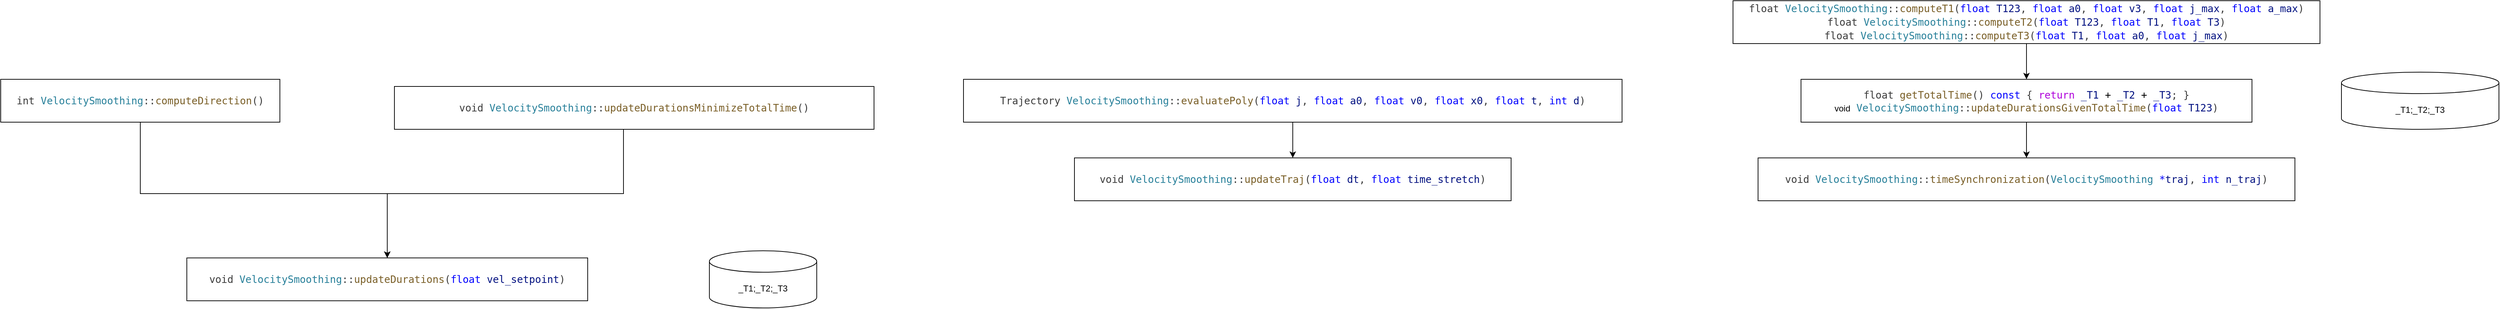 <mxfile version="21.1.5" type="github">
  <diagram id="C5RBs43oDa-KdzZeNtuy" name="Page-1">
    <mxGraphModel dx="6372" dy="2046" grid="1" gridSize="10" guides="1" tooltips="1" connect="1" arrows="1" fold="1" page="1" pageScale="1" pageWidth="827" pageHeight="1169" math="0" shadow="0">
      <root>
        <mxCell id="WIyWlLk6GJQsqaUBKTNV-0" />
        <mxCell id="WIyWlLk6GJQsqaUBKTNV-1" parent="WIyWlLk6GJQsqaUBKTNV-0" />
        <mxCell id="zLF4Rb-D75C30-sHsNMi-0" value="&lt;div style=&quot;color: rgb(59, 59, 59); background-color: rgb(255, 255, 255); font-family: &amp;quot;Droid Sans Mono&amp;quot;, &amp;quot;monospace&amp;quot;, monospace; font-size: 14px; line-height: 19px;&quot;&gt;&lt;div style=&quot;line-height: 19px;&quot;&gt;void &lt;span style=&quot;color: #267f99;&quot;&gt;VelocitySmoothing&lt;/span&gt;::&lt;span style=&quot;color: #795e26;&quot;&gt;updateTraj&lt;/span&gt;(&lt;span style=&quot;color: #0000ff;&quot;&gt;float&lt;/span&gt; &lt;span style=&quot;color: #001080;&quot;&gt;dt&lt;/span&gt;, &lt;span style=&quot;color: #0000ff;&quot;&gt;float&lt;/span&gt; &lt;span style=&quot;color: #001080;&quot;&gt;time_stretch&lt;/span&gt;)&lt;/div&gt;&lt;/div&gt;" style="rounded=0;whiteSpace=wrap;html=1;" vertex="1" parent="WIyWlLk6GJQsqaUBKTNV-1">
          <mxGeometry x="-450" y="600" width="610" height="60" as="geometry" />
        </mxCell>
        <mxCell id="zLF4Rb-D75C30-sHsNMi-8" value="" style="edgeStyle=orthogonalEdgeStyle;rounded=0;orthogonalLoop=1;jettySize=auto;html=1;" edge="1" parent="WIyWlLk6GJQsqaUBKTNV-1" source="zLF4Rb-D75C30-sHsNMi-1" target="zLF4Rb-D75C30-sHsNMi-0">
          <mxGeometry relative="1" as="geometry" />
        </mxCell>
        <mxCell id="zLF4Rb-D75C30-sHsNMi-1" value="&lt;div style=&quot;color: rgb(59, 59, 59); background-color: rgb(255, 255, 255); font-family: &amp;quot;Droid Sans Mono&amp;quot;, &amp;quot;monospace&amp;quot;, monospace; font-size: 14px; line-height: 19px;&quot;&gt;&lt;div style=&quot;line-height: 19px;&quot;&gt;Trajectory &lt;span style=&quot;color: #267f99;&quot;&gt;VelocitySmoothing&lt;/span&gt;::&lt;span style=&quot;color: #795e26;&quot;&gt;evaluatePoly&lt;/span&gt;(&lt;span style=&quot;color: #0000ff;&quot;&gt;float&lt;/span&gt; &lt;span style=&quot;color: #001080;&quot;&gt;j&lt;/span&gt;, &lt;span style=&quot;color: #0000ff;&quot;&gt;float&lt;/span&gt; &lt;span style=&quot;color: #001080;&quot;&gt;a0&lt;/span&gt;, &lt;span style=&quot;color: #0000ff;&quot;&gt;float&lt;/span&gt; &lt;span style=&quot;color: #001080;&quot;&gt;v0&lt;/span&gt;, &lt;span style=&quot;color: #0000ff;&quot;&gt;float&lt;/span&gt; &lt;span style=&quot;color: #001080;&quot;&gt;x0&lt;/span&gt;, &lt;span style=&quot;color: #0000ff;&quot;&gt;float&lt;/span&gt; &lt;span style=&quot;color: #001080;&quot;&gt;t&lt;/span&gt;, &lt;span style=&quot;color: #0000ff;&quot;&gt;int&lt;/span&gt; &lt;span style=&quot;color: #001080;&quot;&gt;d&lt;/span&gt;)&lt;/div&gt;&lt;/div&gt;" style="rounded=0;whiteSpace=wrap;html=1;" vertex="1" parent="WIyWlLk6GJQsqaUBKTNV-1">
          <mxGeometry x="-605" y="490" width="920" height="60" as="geometry" />
        </mxCell>
        <mxCell id="zLF4Rb-D75C30-sHsNMi-2" value="&lt;div style=&quot;color: rgb(59, 59, 59); background-color: rgb(255, 255, 255); font-family: &amp;quot;Droid Sans Mono&amp;quot;, &amp;quot;monospace&amp;quot;, monospace; font-size: 14px; line-height: 19px;&quot;&gt;void &lt;span style=&quot;color: #267f99;&quot;&gt;VelocitySmoothing&lt;/span&gt;::&lt;span style=&quot;color: #795e26;&quot;&gt;timeSynchronization&lt;/span&gt;(&lt;span style=&quot;color: #267f99;&quot;&gt;VelocitySmoothing&lt;/span&gt; &lt;span style=&quot;color: #0000ff;&quot;&gt;*&lt;/span&gt;&lt;span style=&quot;color: #001080;&quot;&gt;traj&lt;/span&gt;, &lt;span style=&quot;color: #0000ff;&quot;&gt;int&lt;/span&gt; &lt;span style=&quot;color: #001080;&quot;&gt;n_traj&lt;/span&gt;)&lt;/div&gt;" style="rounded=0;whiteSpace=wrap;html=1;" vertex="1" parent="WIyWlLk6GJQsqaUBKTNV-1">
          <mxGeometry x="505" y="600" width="750" height="60" as="geometry" />
        </mxCell>
        <mxCell id="zLF4Rb-D75C30-sHsNMi-5" value="" style="edgeStyle=orthogonalEdgeStyle;rounded=0;orthogonalLoop=1;jettySize=auto;html=1;" edge="1" parent="WIyWlLk6GJQsqaUBKTNV-1" source="zLF4Rb-D75C30-sHsNMi-4" target="zLF4Rb-D75C30-sHsNMi-2">
          <mxGeometry relative="1" as="geometry" />
        </mxCell>
        <mxCell id="zLF4Rb-D75C30-sHsNMi-4" value="&lt;div style=&quot;color: rgb(59, 59, 59); background-color: rgb(255, 255, 255); font-family: &amp;quot;Droid Sans Mono&amp;quot;, &amp;quot;monospace&amp;quot;, monospace; font-size: 14px; line-height: 19px;&quot;&gt;float &lt;span style=&quot;color: #795e26;&quot;&gt;getTotalTime&lt;/span&gt;() &lt;span style=&quot;color: #0000ff;&quot;&gt;const&lt;/span&gt; { &lt;span style=&quot;color: #af00db;&quot;&gt;return&lt;/span&gt; &lt;span style=&quot;color: #001080;&quot;&gt;_T1&lt;/span&gt; &lt;span style=&quot;color: #000000;&quot;&gt;+&lt;/span&gt; &lt;span style=&quot;color: #001080;&quot;&gt;_T2&lt;/span&gt; &lt;span style=&quot;color: #000000;&quot;&gt;+&lt;/span&gt; &lt;span style=&quot;color: #001080;&quot;&gt;_T3&lt;/span&gt;; }&lt;/div&gt;void&lt;span style=&quot;border-color: var(--border-color); --tw-border-spacing-x:0; --tw-border-spacing-y:0; --tw-translate-x:0; --tw-translate-y:0; --tw-rotate:0; --tw-skew-x:0; --tw-skew-y:0; --tw-scale-x:1; --tw-scale-y:1; --tw-scroll-snap-strictness:proximity; --tw-ring-offset-width:0px; --tw-ring-offset-color:#fff; --tw-ring-color:rgba(59,130,246,0.5); --tw-ring-offset-shadow:0 0 transparent; --tw-ring-shadow:0 0 transparent; --tw-shadow:0 0 transparent; --tw-shadow-colored:0 0 transparent; color: rgb(59, 59, 59); font-family: &amp;quot;Droid Sans Mono&amp;quot;, &amp;quot;monospace&amp;quot;, monospace; font-size: 14px; text-align: left; background-color: rgb(255, 255, 255);&quot;&gt;&amp;nbsp;&lt;/span&gt;&lt;span style=&quot;border-color: var(--border-color); --tw-border-spacing-x:0; --tw-border-spacing-y:0; --tw-translate-x:0; --tw-translate-y:0; --tw-rotate:0; --tw-skew-x:0; --tw-skew-y:0; --tw-scale-x:1; --tw-scale-y:1; --tw-scroll-snap-strictness:proximity; --tw-ring-offset-width:0px; --tw-ring-offset-color:#fff; --tw-ring-color:rgba(59,130,246,0.5); --tw-ring-offset-shadow:0 0 transparent; --tw-ring-shadow:0 0 transparent; --tw-shadow:0 0 transparent; --tw-shadow-colored:0 0 transparent; font-family: &amp;quot;Droid Sans Mono&amp;quot;, &amp;quot;monospace&amp;quot;, monospace; font-size: 14px; text-align: left; background-color: rgb(255, 255, 255); color: rgb(38, 127, 153);&quot;&gt;VelocitySmoothing&lt;/span&gt;&lt;span style=&quot;border-color: var(--border-color); --tw-border-spacing-x:0; --tw-border-spacing-y:0; --tw-translate-x:0; --tw-translate-y:0; --tw-rotate:0; --tw-skew-x:0; --tw-skew-y:0; --tw-scale-x:1; --tw-scale-y:1; --tw-scroll-snap-strictness:proximity; --tw-ring-offset-width:0px; --tw-ring-offset-color:#fff; --tw-ring-color:rgba(59,130,246,0.5); --tw-ring-offset-shadow:0 0 transparent; --tw-ring-shadow:0 0 transparent; --tw-shadow:0 0 transparent; --tw-shadow-colored:0 0 transparent; color: rgb(59, 59, 59); font-family: &amp;quot;Droid Sans Mono&amp;quot;, &amp;quot;monospace&amp;quot;, monospace; font-size: 14px; text-align: left; background-color: rgb(255, 255, 255);&quot;&gt;::&lt;/span&gt;&lt;span style=&quot;border-color: var(--border-color); --tw-border-spacing-x:0; --tw-border-spacing-y:0; --tw-translate-x:0; --tw-translate-y:0; --tw-rotate:0; --tw-skew-x:0; --tw-skew-y:0; --tw-scale-x:1; --tw-scale-y:1; --tw-scroll-snap-strictness:proximity; --tw-ring-offset-width:0px; --tw-ring-offset-color:#fff; --tw-ring-color:rgba(59,130,246,0.5); --tw-ring-offset-shadow:0 0 transparent; --tw-ring-shadow:0 0 transparent; --tw-shadow:0 0 transparent; --tw-shadow-colored:0 0 transparent; font-family: &amp;quot;Droid Sans Mono&amp;quot;, &amp;quot;monospace&amp;quot;, monospace; font-size: 14px; text-align: left; background-color: rgb(255, 255, 255); color: rgb(121, 94, 38);&quot;&gt;updateDurationsGivenTotalTime&lt;/span&gt;&lt;span style=&quot;border-color: var(--border-color); --tw-border-spacing-x:0; --tw-border-spacing-y:0; --tw-translate-x:0; --tw-translate-y:0; --tw-rotate:0; --tw-skew-x:0; --tw-skew-y:0; --tw-scale-x:1; --tw-scale-y:1; --tw-scroll-snap-strictness:proximity; --tw-ring-offset-width:0px; --tw-ring-offset-color:#fff; --tw-ring-color:rgba(59,130,246,0.5); --tw-ring-offset-shadow:0 0 transparent; --tw-ring-shadow:0 0 transparent; --tw-shadow:0 0 transparent; --tw-shadow-colored:0 0 transparent; color: rgb(59, 59, 59); font-family: &amp;quot;Droid Sans Mono&amp;quot;, &amp;quot;monospace&amp;quot;, monospace; font-size: 14px; text-align: left; background-color: rgb(255, 255, 255);&quot;&gt;(&lt;/span&gt;&lt;span style=&quot;border-color: var(--border-color); --tw-border-spacing-x:0; --tw-border-spacing-y:0; --tw-translate-x:0; --tw-translate-y:0; --tw-rotate:0; --tw-skew-x:0; --tw-skew-y:0; --tw-scale-x:1; --tw-scale-y:1; --tw-scroll-snap-strictness:proximity; --tw-ring-offset-width:0px; --tw-ring-offset-color:#fff; --tw-ring-color:rgba(59,130,246,0.5); --tw-ring-offset-shadow:0 0 transparent; --tw-ring-shadow:0 0 transparent; --tw-shadow:0 0 transparent; --tw-shadow-colored:0 0 transparent; font-family: &amp;quot;Droid Sans Mono&amp;quot;, &amp;quot;monospace&amp;quot;, monospace; font-size: 14px; text-align: left; background-color: rgb(255, 255, 255); color: rgb(0, 0, 255);&quot;&gt;float&lt;/span&gt;&lt;span style=&quot;border-color: var(--border-color); --tw-border-spacing-x:0; --tw-border-spacing-y:0; --tw-translate-x:0; --tw-translate-y:0; --tw-rotate:0; --tw-skew-x:0; --tw-skew-y:0; --tw-scale-x:1; --tw-scale-y:1; --tw-scroll-snap-strictness:proximity; --tw-ring-offset-width:0px; --tw-ring-offset-color:#fff; --tw-ring-color:rgba(59,130,246,0.5); --tw-ring-offset-shadow:0 0 transparent; --tw-ring-shadow:0 0 transparent; --tw-shadow:0 0 transparent; --tw-shadow-colored:0 0 transparent; color: rgb(59, 59, 59); font-family: &amp;quot;Droid Sans Mono&amp;quot;, &amp;quot;monospace&amp;quot;, monospace; font-size: 14px; text-align: left; background-color: rgb(255, 255, 255);&quot;&gt;&amp;nbsp;&lt;/span&gt;&lt;span style=&quot;border-color: var(--border-color); --tw-border-spacing-x:0; --tw-border-spacing-y:0; --tw-translate-x:0; --tw-translate-y:0; --tw-rotate:0; --tw-skew-x:0; --tw-skew-y:0; --tw-scale-x:1; --tw-scale-y:1; --tw-scroll-snap-strictness:proximity; --tw-ring-offset-width:0px; --tw-ring-offset-color:#fff; --tw-ring-color:rgba(59,130,246,0.5); --tw-ring-offset-shadow:0 0 transparent; --tw-ring-shadow:0 0 transparent; --tw-shadow:0 0 transparent; --tw-shadow-colored:0 0 transparent; font-family: &amp;quot;Droid Sans Mono&amp;quot;, &amp;quot;monospace&amp;quot;, monospace; font-size: 14px; text-align: left; background-color: rgb(255, 255, 255); color: rgb(0, 16, 128);&quot;&gt;T123&lt;/span&gt;&lt;span style=&quot;border-color: var(--border-color); --tw-border-spacing-x:0; --tw-border-spacing-y:0; --tw-translate-x:0; --tw-translate-y:0; --tw-rotate:0; --tw-skew-x:0; --tw-skew-y:0; --tw-scale-x:1; --tw-scale-y:1; --tw-scroll-snap-strictness:proximity; --tw-ring-offset-width:0px; --tw-ring-offset-color:#fff; --tw-ring-color:rgba(59,130,246,0.5); --tw-ring-offset-shadow:0 0 transparent; --tw-ring-shadow:0 0 transparent; --tw-shadow:0 0 transparent; --tw-shadow-colored:0 0 transparent; color: rgb(59, 59, 59); font-family: &amp;quot;Droid Sans Mono&amp;quot;, &amp;quot;monospace&amp;quot;, monospace; font-size: 14px; text-align: left; background-color: rgb(255, 255, 255);&quot;&gt;)&lt;/span&gt;" style="rounded=0;whiteSpace=wrap;html=1;" vertex="1" parent="WIyWlLk6GJQsqaUBKTNV-1">
          <mxGeometry x="565" y="490" width="630" height="60" as="geometry" />
        </mxCell>
        <mxCell id="zLF4Rb-D75C30-sHsNMi-7" value="" style="edgeStyle=orthogonalEdgeStyle;rounded=0;orthogonalLoop=1;jettySize=auto;html=1;" edge="1" parent="WIyWlLk6GJQsqaUBKTNV-1" source="zLF4Rb-D75C30-sHsNMi-6" target="zLF4Rb-D75C30-sHsNMi-4">
          <mxGeometry relative="1" as="geometry" />
        </mxCell>
        <mxCell id="zLF4Rb-D75C30-sHsNMi-6" value="&lt;div style=&quot;color: rgb(59, 59, 59); background-color: rgb(255, 255, 255); font-family: &amp;quot;Droid Sans Mono&amp;quot;, &amp;quot;monospace&amp;quot;, monospace; font-size: 14px; line-height: 19px;&quot;&gt;float &lt;span style=&quot;color: #267f99;&quot;&gt;VelocitySmoothing&lt;/span&gt;::&lt;span style=&quot;color: #795e26;&quot;&gt;computeT1&lt;/span&gt;(&lt;span style=&quot;color: #0000ff;&quot;&gt;float&lt;/span&gt; &lt;span style=&quot;color: #001080;&quot;&gt;T123&lt;/span&gt;, &lt;span style=&quot;color: #0000ff;&quot;&gt;float&lt;/span&gt; &lt;span style=&quot;color: #001080;&quot;&gt;a0&lt;/span&gt;, &lt;span style=&quot;color: #0000ff;&quot;&gt;float&lt;/span&gt; &lt;span style=&quot;color: #001080;&quot;&gt;v3&lt;/span&gt;, &lt;span style=&quot;color: #0000ff;&quot;&gt;float&lt;/span&gt; &lt;span style=&quot;color: #001080;&quot;&gt;j_max&lt;/span&gt;, &lt;span style=&quot;color: #0000ff;&quot;&gt;float&lt;/span&gt; &lt;span style=&quot;color: #001080;&quot;&gt;a_max&lt;/span&gt;)&lt;/div&gt;&lt;div style=&quot;color: rgb(59, 59, 59); background-color: rgb(255, 255, 255); font-family: &amp;quot;Droid Sans Mono&amp;quot;, &amp;quot;monospace&amp;quot;, monospace; font-size: 14px; line-height: 19px;&quot;&gt;&lt;div style=&quot;line-height: 19px;&quot;&gt;float &lt;span style=&quot;color: #267f99;&quot;&gt;VelocitySmoothing&lt;/span&gt;::&lt;span style=&quot;color: #795e26;&quot;&gt;computeT2&lt;/span&gt;(&lt;span style=&quot;color: #0000ff;&quot;&gt;float&lt;/span&gt; &lt;span style=&quot;color: #001080;&quot;&gt;T123&lt;/span&gt;, &lt;span style=&quot;color: #0000ff;&quot;&gt;float&lt;/span&gt; &lt;span style=&quot;color: #001080;&quot;&gt;T1&lt;/span&gt;, &lt;span style=&quot;color: #0000ff;&quot;&gt;float&lt;/span&gt; &lt;span style=&quot;color: #001080;&quot;&gt;T3&lt;/span&gt;)&lt;/div&gt;&lt;/div&gt;&lt;div style=&quot;color: rgb(59, 59, 59); background-color: rgb(255, 255, 255); font-family: &amp;quot;Droid Sans Mono&amp;quot;, &amp;quot;monospace&amp;quot;, monospace; font-size: 14px; line-height: 19px;&quot;&gt;&lt;div style=&quot;line-height: 19px;&quot;&gt;float &lt;span style=&quot;color: #267f99;&quot;&gt;VelocitySmoothing&lt;/span&gt;::&lt;span style=&quot;color: #795e26;&quot;&gt;computeT3&lt;/span&gt;(&lt;span style=&quot;color: #0000ff;&quot;&gt;float&lt;/span&gt; &lt;span style=&quot;color: #001080;&quot;&gt;T1&lt;/span&gt;, &lt;span style=&quot;color: #0000ff;&quot;&gt;float&lt;/span&gt; &lt;span style=&quot;color: #001080;&quot;&gt;a0&lt;/span&gt;, &lt;span style=&quot;color: #0000ff;&quot;&gt;float&lt;/span&gt; &lt;span style=&quot;color: #001080;&quot;&gt;j_max&lt;/span&gt;)&lt;/div&gt;&lt;/div&gt;" style="rounded=0;whiteSpace=wrap;html=1;" vertex="1" parent="WIyWlLk6GJQsqaUBKTNV-1">
          <mxGeometry x="470" y="380" width="820" height="60" as="geometry" />
        </mxCell>
        <mxCell id="zLF4Rb-D75C30-sHsNMi-9" value="&lt;div style=&quot;color: rgb(59, 59, 59); background-color: rgb(255, 255, 255); font-family: &amp;quot;Droid Sans Mono&amp;quot;, &amp;quot;monospace&amp;quot;, monospace; font-size: 14px; line-height: 19px;&quot;&gt;void &lt;span style=&quot;color: #267f99;&quot;&gt;VelocitySmoothing&lt;/span&gt;::&lt;span style=&quot;color: #795e26;&quot;&gt;updateDurations&lt;/span&gt;(&lt;span style=&quot;color: #0000ff;&quot;&gt;float&lt;/span&gt; &lt;span style=&quot;color: #001080;&quot;&gt;vel_setpoint&lt;/span&gt;)&lt;/div&gt;" style="rounded=0;whiteSpace=wrap;html=1;" vertex="1" parent="WIyWlLk6GJQsqaUBKTNV-1">
          <mxGeometry x="-1690" y="740" width="560" height="60" as="geometry" />
        </mxCell>
        <mxCell id="zLF4Rb-D75C30-sHsNMi-11" value="" style="edgeStyle=orthogonalEdgeStyle;rounded=0;orthogonalLoop=1;jettySize=auto;html=1;" edge="1" parent="WIyWlLk6GJQsqaUBKTNV-1" source="zLF4Rb-D75C30-sHsNMi-10" target="zLF4Rb-D75C30-sHsNMi-9">
          <mxGeometry relative="1" as="geometry">
            <Array as="points">
              <mxPoint x="-1755" y="650" />
              <mxPoint x="-1410" y="650" />
            </Array>
          </mxGeometry>
        </mxCell>
        <mxCell id="zLF4Rb-D75C30-sHsNMi-10" value="&lt;div style=&quot;color: rgb(59, 59, 59); background-color: rgb(255, 255, 255); font-family: &amp;quot;Droid Sans Mono&amp;quot;, &amp;quot;monospace&amp;quot;, monospace; font-size: 14px; line-height: 19px;&quot;&gt;int &lt;span style=&quot;color: #267f99;&quot;&gt;VelocitySmoothing&lt;/span&gt;::&lt;span style=&quot;color: #795e26;&quot;&gt;computeDirection&lt;/span&gt;()&lt;/div&gt;" style="rounded=0;whiteSpace=wrap;html=1;" vertex="1" parent="WIyWlLk6GJQsqaUBKTNV-1">
          <mxGeometry x="-1950" y="490" width="390" height="60" as="geometry" />
        </mxCell>
        <mxCell id="zLF4Rb-D75C30-sHsNMi-15" style="edgeStyle=orthogonalEdgeStyle;rounded=0;orthogonalLoop=1;jettySize=auto;html=1;" edge="1" parent="WIyWlLk6GJQsqaUBKTNV-1" source="zLF4Rb-D75C30-sHsNMi-12" target="zLF4Rb-D75C30-sHsNMi-9">
          <mxGeometry relative="1" as="geometry">
            <Array as="points">
              <mxPoint x="-1080" y="650" />
              <mxPoint x="-1410" y="650" />
            </Array>
          </mxGeometry>
        </mxCell>
        <mxCell id="zLF4Rb-D75C30-sHsNMi-12" value="&lt;div style=&quot;color: rgb(59, 59, 59); background-color: rgb(255, 255, 255); font-family: &amp;quot;Droid Sans Mono&amp;quot;, &amp;quot;monospace&amp;quot;, monospace; font-size: 14px; line-height: 19px;&quot;&gt;void &lt;span style=&quot;color: #267f99;&quot;&gt;VelocitySmoothing&lt;/span&gt;::&lt;span style=&quot;color: #795e26;&quot;&gt;updateDurationsMinimizeTotalTime&lt;/span&gt;()&lt;/div&gt;" style="rounded=0;whiteSpace=wrap;html=1;" vertex="1" parent="WIyWlLk6GJQsqaUBKTNV-1">
          <mxGeometry x="-1400" y="500" width="670" height="60" as="geometry" />
        </mxCell>
        <mxCell id="zLF4Rb-D75C30-sHsNMi-14" value="_T1;_T2;_T3" style="shape=cylinder3;whiteSpace=wrap;html=1;boundedLbl=1;backgroundOutline=1;size=15;" vertex="1" parent="WIyWlLk6GJQsqaUBKTNV-1">
          <mxGeometry x="-960" y="730" width="150" height="80" as="geometry" />
        </mxCell>
        <mxCell id="zLF4Rb-D75C30-sHsNMi-16" value="_T1;_T2;_T3" style="shape=cylinder3;whiteSpace=wrap;html=1;boundedLbl=1;backgroundOutline=1;size=15;" vertex="1" parent="WIyWlLk6GJQsqaUBKTNV-1">
          <mxGeometry x="1320" y="480" width="220" height="80" as="geometry" />
        </mxCell>
      </root>
    </mxGraphModel>
  </diagram>
</mxfile>
